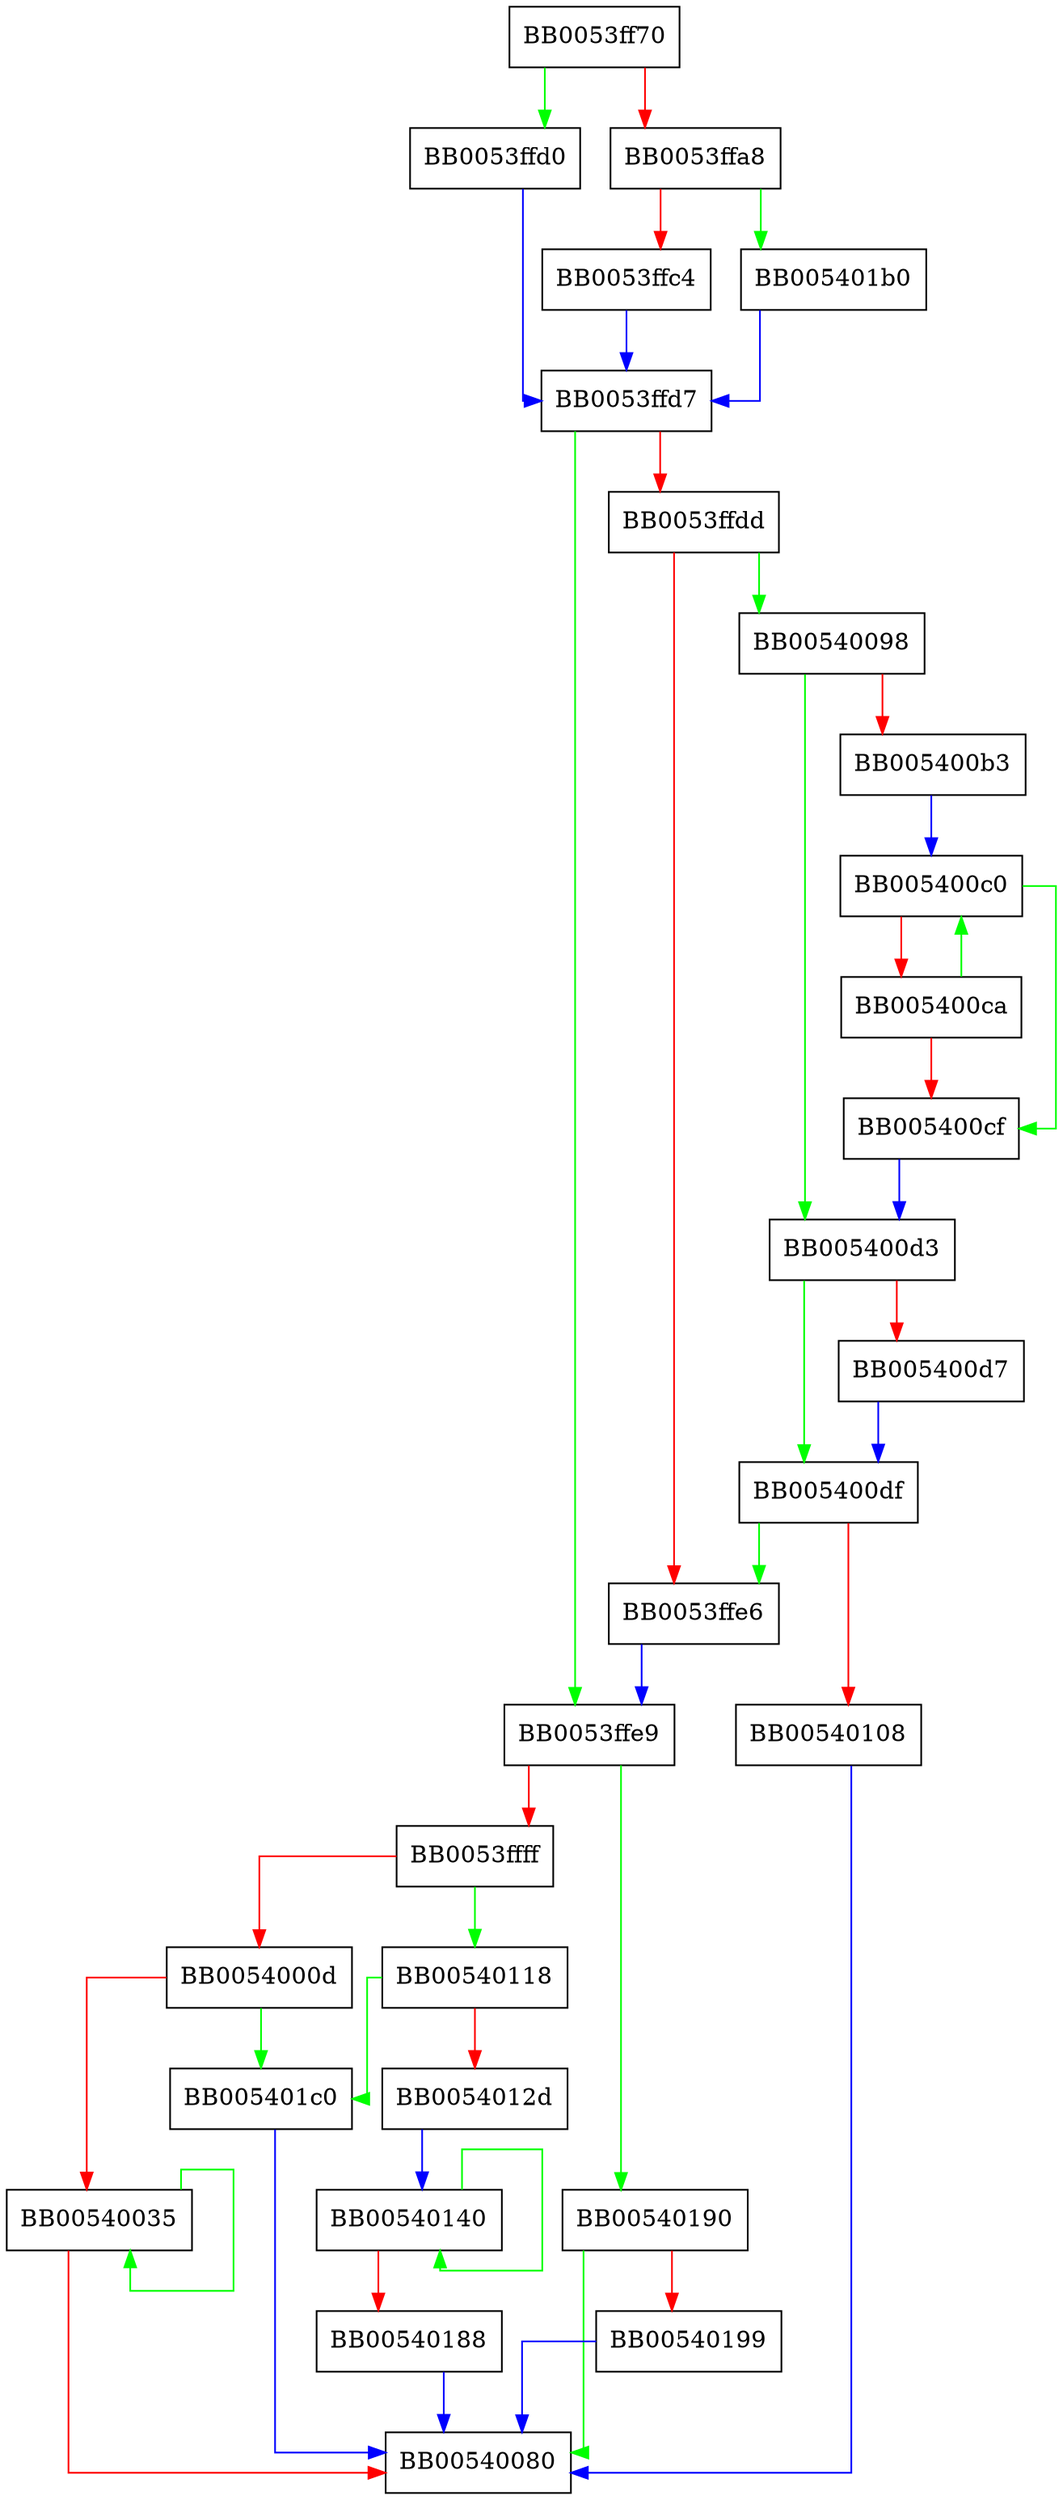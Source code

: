 digraph bn2binpad {
  node [shape="box"];
  graph [splines=ortho];
  BB0053ff70 -> BB0053ffd0 [color="green"];
  BB0053ff70 -> BB0053ffa8 [color="red"];
  BB0053ffa8 -> BB005401b0 [color="green"];
  BB0053ffa8 -> BB0053ffc4 [color="red"];
  BB0053ffc4 -> BB0053ffd7 [color="blue"];
  BB0053ffd0 -> BB0053ffd7 [color="blue"];
  BB0053ffd7 -> BB0053ffe9 [color="green"];
  BB0053ffd7 -> BB0053ffdd [color="red"];
  BB0053ffdd -> BB00540098 [color="green"];
  BB0053ffdd -> BB0053ffe6 [color="red"];
  BB0053ffe6 -> BB0053ffe9 [color="blue"];
  BB0053ffe9 -> BB00540190 [color="green"];
  BB0053ffe9 -> BB0053ffff [color="red"];
  BB0053ffff -> BB00540118 [color="green"];
  BB0053ffff -> BB0054000d [color="red"];
  BB0054000d -> BB005401c0 [color="green"];
  BB0054000d -> BB00540035 [color="red"];
  BB00540035 -> BB00540035 [color="green"];
  BB00540035 -> BB00540080 [color="red"];
  BB00540098 -> BB005400d3 [color="green"];
  BB00540098 -> BB005400b3 [color="red"];
  BB005400b3 -> BB005400c0 [color="blue"];
  BB005400c0 -> BB005400cf [color="green"];
  BB005400c0 -> BB005400ca [color="red"];
  BB005400ca -> BB005400c0 [color="green"];
  BB005400ca -> BB005400cf [color="red"];
  BB005400cf -> BB005400d3 [color="blue"];
  BB005400d3 -> BB005400df [color="green"];
  BB005400d3 -> BB005400d7 [color="red"];
  BB005400d7 -> BB005400df [color="blue"];
  BB005400df -> BB0053ffe6 [color="green"];
  BB005400df -> BB00540108 [color="red"];
  BB00540108 -> BB00540080 [color="blue"];
  BB00540118 -> BB005401c0 [color="green"];
  BB00540118 -> BB0054012d [color="red"];
  BB0054012d -> BB00540140 [color="blue"];
  BB00540140 -> BB00540140 [color="green"];
  BB00540140 -> BB00540188 [color="red"];
  BB00540188 -> BB00540080 [color="blue"];
  BB00540190 -> BB00540080 [color="green"];
  BB00540190 -> BB00540199 [color="red"];
  BB00540199 -> BB00540080 [color="blue"];
  BB005401b0 -> BB0053ffd7 [color="blue"];
  BB005401c0 -> BB00540080 [color="blue"];
}
